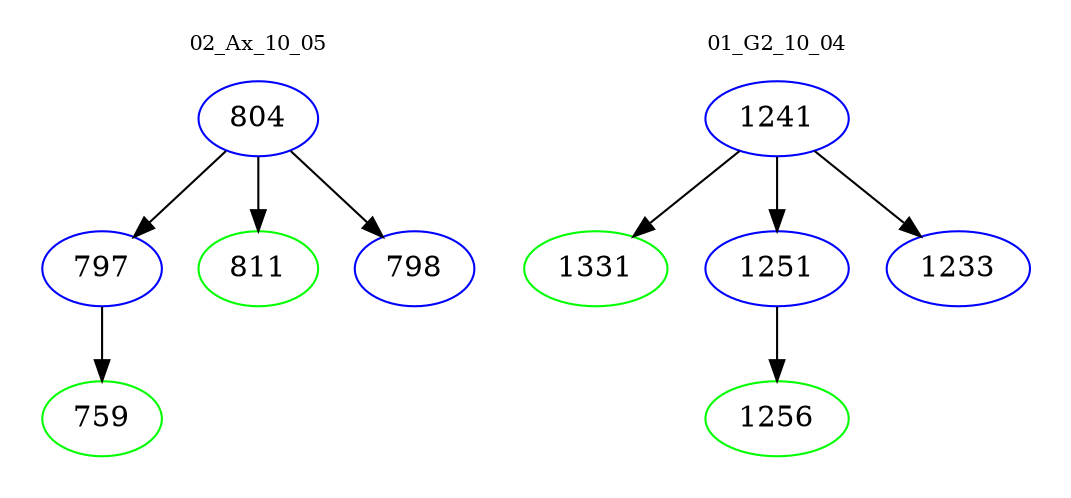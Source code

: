 digraph{
subgraph cluster_0 {
color = white
label = "02_Ax_10_05";
fontsize=10;
T0_804 [label="804", color="blue"]
T0_804 -> T0_797 [color="black"]
T0_797 [label="797", color="blue"]
T0_797 -> T0_759 [color="black"]
T0_759 [label="759", color="green"]
T0_804 -> T0_811 [color="black"]
T0_811 [label="811", color="green"]
T0_804 -> T0_798 [color="black"]
T0_798 [label="798", color="blue"]
}
subgraph cluster_1 {
color = white
label = "01_G2_10_04";
fontsize=10;
T1_1241 [label="1241", color="blue"]
T1_1241 -> T1_1331 [color="black"]
T1_1331 [label="1331", color="green"]
T1_1241 -> T1_1251 [color="black"]
T1_1251 [label="1251", color="blue"]
T1_1251 -> T1_1256 [color="black"]
T1_1256 [label="1256", color="green"]
T1_1241 -> T1_1233 [color="black"]
T1_1233 [label="1233", color="blue"]
}
}
